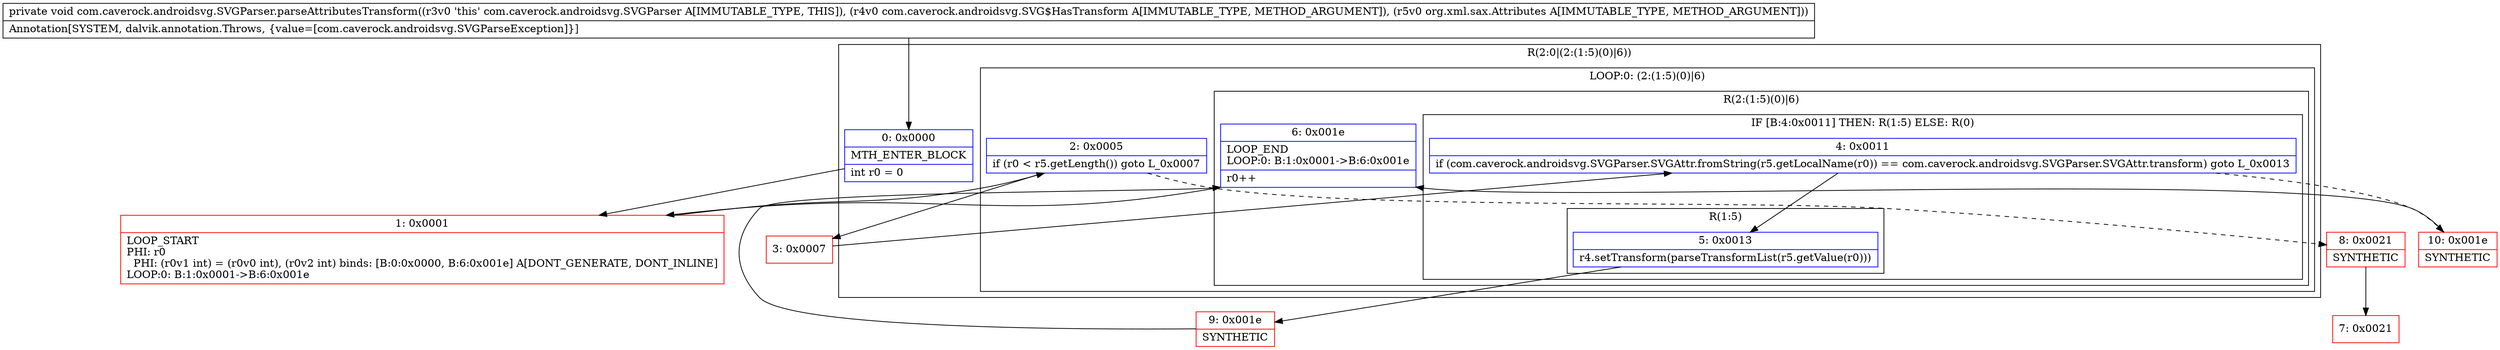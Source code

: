digraph "CFG forcom.caverock.androidsvg.SVGParser.parseAttributesTransform(Lcom\/caverock\/androidsvg\/SVG$HasTransform;Lorg\/xml\/sax\/Attributes;)V" {
subgraph cluster_Region_695511844 {
label = "R(2:0|(2:(1:5)(0)|6))";
node [shape=record,color=blue];
Node_0 [shape=record,label="{0\:\ 0x0000|MTH_ENTER_BLOCK\l|int r0 = 0\l}"];
subgraph cluster_LoopRegion_1234852728 {
label = "LOOP:0: (2:(1:5)(0)|6)";
node [shape=record,color=blue];
Node_2 [shape=record,label="{2\:\ 0x0005|if (r0 \< r5.getLength()) goto L_0x0007\l}"];
subgraph cluster_Region_1374723227 {
label = "R(2:(1:5)(0)|6)";
node [shape=record,color=blue];
subgraph cluster_IfRegion_186077762 {
label = "IF [B:4:0x0011] THEN: R(1:5) ELSE: R(0)";
node [shape=record,color=blue];
Node_4 [shape=record,label="{4\:\ 0x0011|if (com.caverock.androidsvg.SVGParser.SVGAttr.fromString(r5.getLocalName(r0)) == com.caverock.androidsvg.SVGParser.SVGAttr.transform) goto L_0x0013\l}"];
subgraph cluster_Region_129430927 {
label = "R(1:5)";
node [shape=record,color=blue];
Node_5 [shape=record,label="{5\:\ 0x0013|r4.setTransform(parseTransformList(r5.getValue(r0)))\l}"];
}
subgraph cluster_Region_372960163 {
label = "R(0)";
node [shape=record,color=blue];
}
}
Node_6 [shape=record,label="{6\:\ 0x001e|LOOP_END\lLOOP:0: B:1:0x0001\-\>B:6:0x001e\l|r0++\l}"];
}
}
}
Node_1 [shape=record,color=red,label="{1\:\ 0x0001|LOOP_START\lPHI: r0 \l  PHI: (r0v1 int) = (r0v0 int), (r0v2 int) binds: [B:0:0x0000, B:6:0x001e] A[DONT_GENERATE, DONT_INLINE]\lLOOP:0: B:1:0x0001\-\>B:6:0x001e\l}"];
Node_3 [shape=record,color=red,label="{3\:\ 0x0007}"];
Node_7 [shape=record,color=red,label="{7\:\ 0x0021}"];
Node_8 [shape=record,color=red,label="{8\:\ 0x0021|SYNTHETIC\l}"];
Node_9 [shape=record,color=red,label="{9\:\ 0x001e|SYNTHETIC\l}"];
Node_10 [shape=record,color=red,label="{10\:\ 0x001e|SYNTHETIC\l}"];
MethodNode[shape=record,label="{private void com.caverock.androidsvg.SVGParser.parseAttributesTransform((r3v0 'this' com.caverock.androidsvg.SVGParser A[IMMUTABLE_TYPE, THIS]), (r4v0 com.caverock.androidsvg.SVG$HasTransform A[IMMUTABLE_TYPE, METHOD_ARGUMENT]), (r5v0 org.xml.sax.Attributes A[IMMUTABLE_TYPE, METHOD_ARGUMENT]))  | Annotation[SYSTEM, dalvik.annotation.Throws, \{value=[com.caverock.androidsvg.SVGParseException]\}]\l}"];
MethodNode -> Node_0;
Node_0 -> Node_1;
Node_2 -> Node_3;
Node_2 -> Node_8[style=dashed];
Node_4 -> Node_5;
Node_4 -> Node_10[style=dashed];
Node_5 -> Node_9;
Node_6 -> Node_1;
Node_1 -> Node_2;
Node_3 -> Node_4;
Node_8 -> Node_7;
Node_9 -> Node_6;
Node_10 -> Node_6;
}

